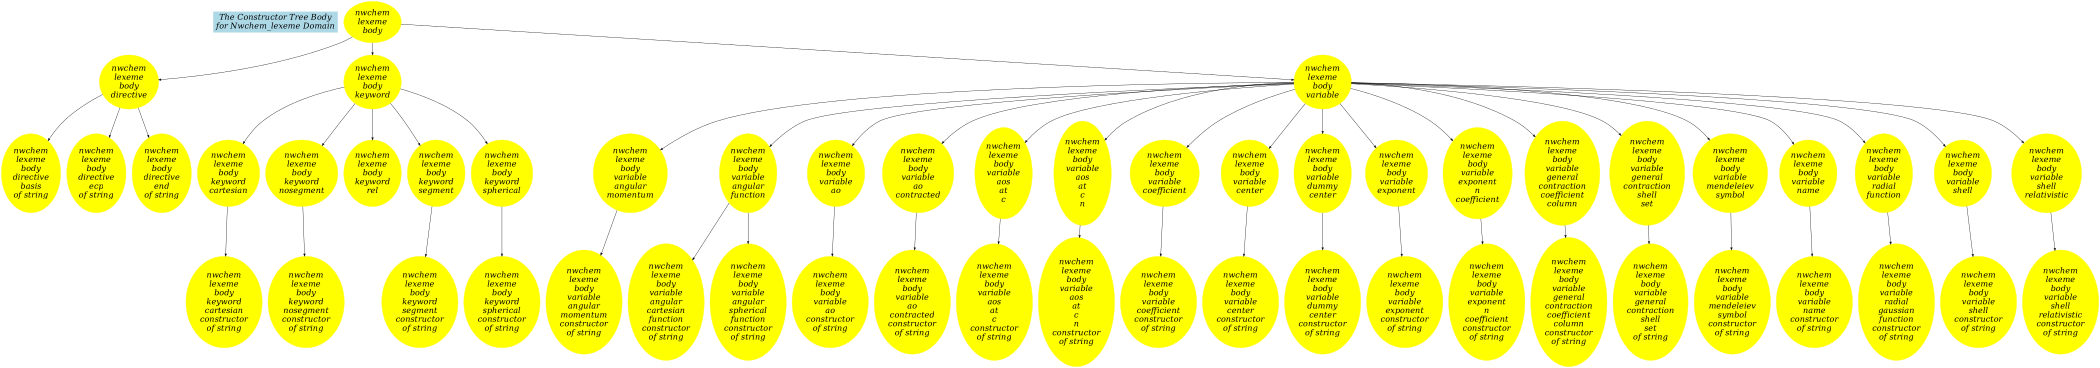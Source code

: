digraph dgn_lexeme_body {
  size="14,14";
  node [color=yellow, style=filled, fontsize=24, fontname="Palatino-Italic", fontcolor=black];
  edge [fontname = "Bitstream Vera Sans" fontsize = 12 arrowsize="0.7" dir = down];

  Title [label = "The Constructor Tree Body\nfor Nwchem_lexeme Domain" shape="record" color=lightblue, style=filled];
  "nwchem\nlexeme\nbody" -> {"nwchem\nlexeme\nbody\ndirective" "nwchem\nlexeme\nbody\nkeyword" "nwchem\nlexeme\nbody\nvariable"};
  "nwchem\nlexeme\nbody\ndirective" -> {"nwchem\nlexeme\nbody\ndirective\nbasis\nof string" "nwchem\nlexeme\nbody\ndirective\necp\nof string" "nwchem\nlexeme\nbody\ndirective\nend\nof string"};
  "nwchem\nlexeme\nbody\nkeyword" -> {"nwchem\nlexeme\nbody\nkeyword\ncartesian" "nwchem\nlexeme\nbody\nkeyword\nnosegment" "nwchem\nlexeme\nbody\nkeyword\nrel" "nwchem\nlexeme\nbody\nkeyword\nsegment" "nwchem\nlexeme\nbody\nkeyword\nspherical"};
  "nwchem\nlexeme\nbody\nkeyword\ncartesian" -> {"nwchem\nlexeme\nbody\nkeyword\ncartesian\nconstructor\nof string"};
  "nwchem\nlexeme\nbody\nkeyword\nnosegment" -> {"nwchem\nlexeme\nbody\nkeyword\nnosegment\nconstructor\nof string"};
  "nwchem\nlexeme\nbody\nkeyword\nsegment" -> {"nwchem\nlexeme\nbody\nkeyword\nsegment\nconstructor\nof string"};
  "nwchem\nlexeme\nbody\nkeyword\nspherical" -> {"nwchem\nlexeme\nbody\nkeyword\nspherical\nconstructor\nof string"};
  "nwchem\nlexeme\nbody\nvariable" -> {"nwchem\nlexeme\nbody\nvariable\nangular\nmomentum" "nwchem\nlexeme\nbody\nvariable\nangular\nfunction" "nwchem\nlexeme\nbody\nvariable\nao" "nwchem\nlexeme\nbody\nvariable\nao\ncontracted" "nwchem\nlexeme\nbody\nvariable\naos\nat\nc" "nwchem\nlexeme\nbody\nvariable\naos\nat\nc\nn" "nwchem\nlexeme\nbody\nvariable\ncoefficient" "nwchem\nlexeme\nbody\nvariable\ncenter" "nwchem\nlexeme\nbody\nvariable\ndummy\ncenter" "nwchem\nlexeme\nbody\nvariable\nexponent" "nwchem\nlexeme\nbody\nvariable\nexponent\nn\ncoefficient" "nwchem\nlexeme\nbody\nvariable\ngeneral\ncontraction\ncoefficient\ncolumn" "nwchem\nlexeme\nbody\nvariable\ngeneral\ncontraction\nshell\nset" "nwchem\nlexeme\nbody\nvariable\nmendeleiev\nsymbol" "nwchem\nlexeme\nbody\nvariable\nname" "nwchem\nlexeme\nbody\nvariable\nradial\nfunction" "nwchem\nlexeme\nbody\nvariable\nshell" "nwchem\nlexeme\nbody\nvariable\nshell\nrelativistic"};
  "nwchem\nlexeme\nbody\nvariable\nangular\nfunction" -> {"nwchem\nlexeme\nbody\nvariable\nangular\ncartesian\nfunction\nconstructor\nof string" "nwchem\nlexeme\nbody\nvariable\nangular\nspherical\nfunction\nconstructor\nof string"};
  "nwchem\nlexeme\nbody\nvariable\nangular\nmomentum" -> {"nwchem\nlexeme\nbody\nvariable\nangular\nmomentum\nconstructor\nof string"};
  "nwchem\nlexeme\nbody\nvariable\nao" -> {"nwchem\nlexeme\nbody\nvariable\nao\nconstructor\nof string"};
  "nwchem\nlexeme\nbody\nvariable\nao\ncontracted" -> {"nwchem\nlexeme\nbody\nvariable\nao\ncontracted\nconstructor\nof string"};
  "nwchem\nlexeme\nbody\nvariable\naos\nat\nc" -> {"nwchem\nlexeme\nbody\nvariable\naos\nat\nc\nconstructor\nof string"};
  "nwchem\nlexeme\nbody\nvariable\naos\nat\nc\nn" -> {"nwchem\nlexeme\nbody\nvariable\naos\nat\nc\nn\nconstructor\nof string"};
  "nwchem\nlexeme\nbody\nvariable\ncenter" -> {"nwchem\nlexeme\nbody\nvariable\ncenter\nconstructor\nof string"};
  "nwchem\nlexeme\nbody\nvariable\ncoefficient" -> {"nwchem\nlexeme\nbody\nvariable\ncoefficient\nconstructor\nof string"};
  "nwchem\nlexeme\nbody\nvariable\ndummy\ncenter" -> {"nwchem\nlexeme\nbody\nvariable\ndummy\ncenter\nconstructor\nof string"};
  "nwchem\nlexeme\nbody\nvariable\nexponent" -> {"nwchem\nlexeme\nbody\nvariable\nexponent\nconstructor\nof string"};
  "nwchem\nlexeme\nbody\nvariable\nexponent\nn\ncoefficient" -> {"nwchem\nlexeme\nbody\nvariable\nexponent\nn\ncoefficient\nconstructor\nof string"};
  "nwchem\nlexeme\nbody\nvariable\ngeneral\ncontraction\ncoefficient\ncolumn" -> {"nwchem\nlexeme\nbody\nvariable\ngeneral\ncontraction\ncoefficient\ncolumn\nconstructor\nof string"};
  "nwchem\nlexeme\nbody\nvariable\ngeneral\ncontraction\nshell\nset" -> {"nwchem\nlexeme\nbody\nvariable\ngeneral\ncontraction\nshell\nset\nof string"};
  "nwchem\nlexeme\nbody\nvariable\nmendeleiev\nsymbol" -> {"nwchem\nlexeme\nbody\nvariable\nmendeleiev\nsymbol\nconstructor\nof string"};
  "nwchem\nlexeme\nbody\nvariable\nname" -> {"nwchem\nlexeme\nbody\nvariable\nname\nconstructor\nof string"};
  "nwchem\nlexeme\nbody\nvariable\nradial\nfunction" -> {"nwchem\nlexeme\nbody\nvariable\nradial\ngaussian\nfunction\nconstructor\nof string"};
  "nwchem\nlexeme\nbody\nvariable\nshell" -> {"nwchem\nlexeme\nbody\nvariable\nshell\nconstructor\nof string"};
  "nwchem\nlexeme\nbody\nvariable\nshell\nrelativistic" -> {"nwchem\nlexeme\nbody\nvariable\nshell\nrelativistic\nconstructor\nof string"};
   }
